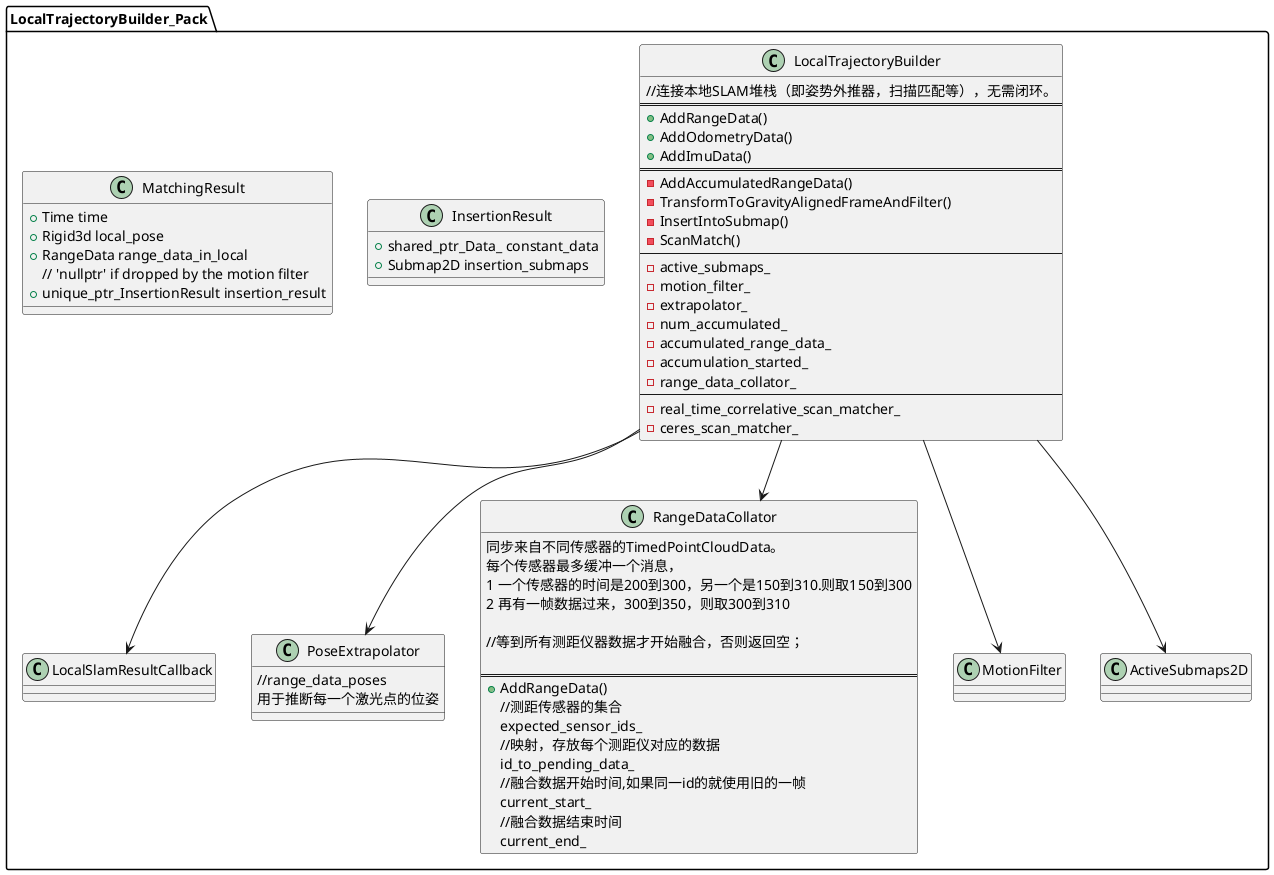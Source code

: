 @startuml
package "LocalTrajectoryBuilder_Pack" {
  class LocalTrajectoryBuilder {
  //连接本地SLAM堆栈（即姿势外推器，扫描匹配等），无需闭环。
==
    + AddRangeData()
    + AddOdometryData()
    + AddImuData()
===
      - AddAccumulatedRangeData()
      - TransformToGravityAlignedFrameAndFilter()
      - InsertIntoSubmap()
      - ScanMatch()
----
      -active_submaps_
      -motion_filter_
      -extrapolator_
      -num_accumulated_
      -accumulated_range_data_
      -accumulation_started_
      -range_data_collator_
---
      -real_time_correlative_scan_matcher_
      -ceres_scan_matcher_
  }
  
  class LocalSlamResultCallback{

  }

  class PoseExtrapolator {
    //range_data_poses
    用于推断每一个激光点的位姿
  }


  class RangeDataCollator {
    同步来自不同传感器的TimedPointCloudData。
    每个传感器最多缓冲一个消息，
    1 一个传感器的时间是200到300，另一个是150到310.则取150到300
    2 再有一帧数据过来，300到350，则取300到310

    //等到所有测距仪器数据才开始融合，否则返回空；

==
    + AddRangeData()
    //测距传感器的集合
    expected_sensor_ids_ 
    //映射，存放每个测距仪对应的数据
    id_to_pending_data_
    //融合数据开始时间,如果同一id的就使用旧的一帧
    current_start_
    //融合数据结束时间
    current_end_
  }
  class InsertionResult {
    + shared_ptr_Data_ constant_data
    + Submap2D insertion_submaps
  }
  class MatchingResult {
    + Time time
    + Rigid3d local_pose
    + RangeData range_data_in_local
    // 'nullptr' if dropped by the motion filter
    + unique_ptr_InsertionResult insertion_result
  }

  LocalTrajectoryBuilder -down-> PoseExtrapolator
  LocalTrajectoryBuilder -down-> LocalSlamResultCallback
  LocalTrajectoryBuilder -down-> MotionFilter
  LocalTrajectoryBuilder -down-> ActiveSubmaps2D
  LocalTrajectoryBuilder -down-> RangeDataCollator
}
@enduml
